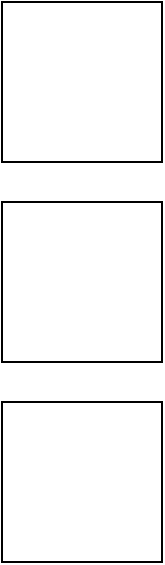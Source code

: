 <mxfile version="24.3.1" type="github">
  <diagram name="Page-1" id="ohLkl7t9Gr3pJOmvjjxI">
    <mxGraphModel dx="880" dy="484" grid="1" gridSize="10" guides="1" tooltips="1" connect="1" arrows="1" fold="1" page="1" pageScale="1" pageWidth="850" pageHeight="1100" math="0" shadow="0">
      <root>
        <mxCell id="0" />
        <mxCell id="1" parent="0" />
        <mxCell id="4Fia79ECDL25NSJq-Pxx-1" value="" style="whiteSpace=wrap;html=1;aspect=fixed;" vertex="1" parent="1">
          <mxGeometry x="385" y="160" width="80" height="80" as="geometry" />
        </mxCell>
        <mxCell id="4Fia79ECDL25NSJq-Pxx-2" value="" style="whiteSpace=wrap;html=1;aspect=fixed;" vertex="1" parent="1">
          <mxGeometry x="385" y="260" width="80" height="80" as="geometry" />
        </mxCell>
        <mxCell id="4Fia79ECDL25NSJq-Pxx-3" value="" style="whiteSpace=wrap;html=1;aspect=fixed;" vertex="1" parent="1">
          <mxGeometry x="385" y="60" width="80" height="80" as="geometry" />
        </mxCell>
      </root>
    </mxGraphModel>
  </diagram>
</mxfile>

